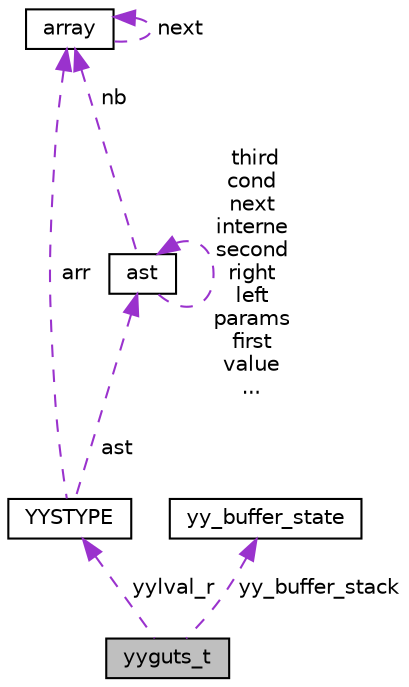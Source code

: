digraph "yyguts_t"
{
  edge [fontname="Helvetica",fontsize="10",labelfontname="Helvetica",labelfontsize="10"];
  node [fontname="Helvetica",fontsize="10",shape=record];
  Node1 [label="yyguts_t",height=0.2,width=0.4,color="black", fillcolor="grey75", style="filled", fontcolor="black"];
  Node2 -> Node1 [dir="back",color="darkorchid3",fontsize="10",style="dashed",label=" yylval_r" ];
  Node2 [label="YYSTYPE",height=0.2,width=0.4,color="black", fillcolor="white", style="filled",URL="$union_y_y_s_t_y_p_e.html"];
  Node3 -> Node2 [dir="back",color="darkorchid3",fontsize="10",style="dashed",label=" arr" ];
  Node3 [label="array",height=0.2,width=0.4,color="black", fillcolor="white", style="filled",URL="$structarray.html"];
  Node3 -> Node3 [dir="back",color="darkorchid3",fontsize="10",style="dashed",label=" next" ];
  Node4 -> Node2 [dir="back",color="darkorchid3",fontsize="10",style="dashed",label=" ast" ];
  Node4 [label="ast",height=0.2,width=0.4,color="black", fillcolor="white", style="filled",URL="$structast.html",tooltip="Noeud de l&#39;ast. "];
  Node3 -> Node4 [dir="back",color="darkorchid3",fontsize="10",style="dashed",label=" nb" ];
  Node4 -> Node4 [dir="back",color="darkorchid3",fontsize="10",style="dashed",label=" third\ncond\nnext\ninterne\nsecond\nright\nleft\nparams\nfirst\nvalue\n..." ];
  Node5 -> Node1 [dir="back",color="darkorchid3",fontsize="10",style="dashed",label=" yy_buffer_stack" ];
  Node5 [label="yy_buffer_state",height=0.2,width=0.4,color="black", fillcolor="white", style="filled",URL="$structyy__buffer__state.html"];
}

